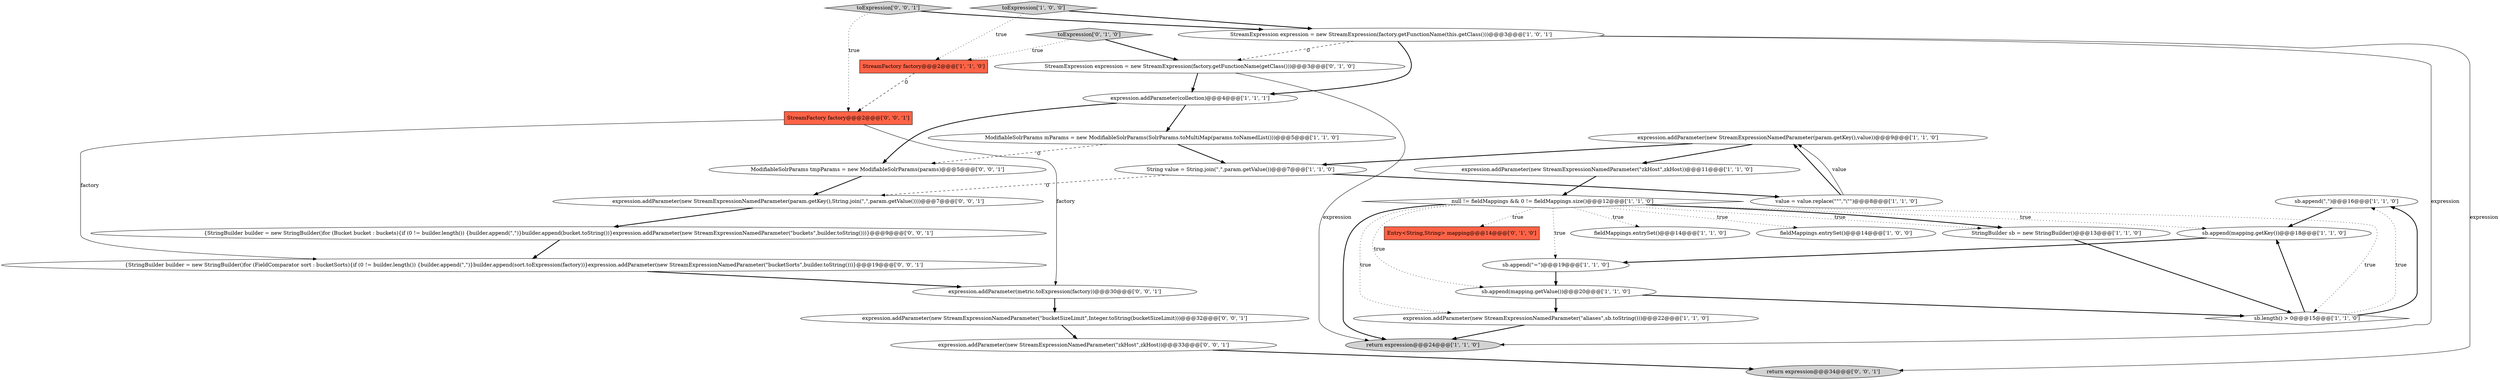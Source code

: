 digraph {
15 [style = filled, label = "sb.append(\",\")@@@16@@@['1', '1', '0']", fillcolor = white, shape = ellipse image = "AAA0AAABBB1BBB"];
32 [style = filled, label = "expression.addParameter(new StreamExpressionNamedParameter(\"bucketSizeLimit\",Integer.toString(bucketSizeLimit)))@@@32@@@['0', '0', '1']", fillcolor = white, shape = ellipse image = "AAA0AAABBB3BBB"];
7 [style = filled, label = "sb.append(\"=\")@@@19@@@['1', '1', '0']", fillcolor = white, shape = ellipse image = "AAA0AAABBB1BBB"];
23 [style = filled, label = "{StringBuilder builder = new StringBuilder()for (FieldComparator sort : bucketSorts){if (0 != builder.length()) {builder.append(\",\")}builder.append(sort.toExpression(factory))}expression.addParameter(new StreamExpressionNamedParameter(\"bucketSorts\",builder.toString()))}@@@19@@@['0', '0', '1']", fillcolor = white, shape = ellipse image = "AAA0AAABBB3BBB"];
29 [style = filled, label = "ModifiableSolrParams tmpParams = new ModifiableSolrParams(params)@@@5@@@['0', '0', '1']", fillcolor = white, shape = ellipse image = "AAA0AAABBB3BBB"];
1 [style = filled, label = "StreamFactory factory@@@2@@@['1', '1', '0']", fillcolor = tomato, shape = box image = "AAA0AAABBB1BBB"];
4 [style = filled, label = "expression.addParameter(new StreamExpressionNamedParameter(\"aliases\",sb.toString()))@@@22@@@['1', '1', '0']", fillcolor = white, shape = ellipse image = "AAA0AAABBB1BBB"];
28 [style = filled, label = "expression.addParameter(new StreamExpressionNamedParameter(\"zkHost\",zkHost))@@@33@@@['0', '0', '1']", fillcolor = white, shape = ellipse image = "AAA0AAABBB3BBB"];
17 [style = filled, label = "expression.addParameter(new StreamExpressionNamedParameter(param.getKey(),value))@@@9@@@['1', '1', '0']", fillcolor = white, shape = ellipse image = "AAA0AAABBB1BBB"];
9 [style = filled, label = "value = value.replace(\"\"\",\"\\\"\")@@@8@@@['1', '1', '0']", fillcolor = white, shape = ellipse image = "AAA0AAABBB1BBB"];
27 [style = filled, label = "{StringBuilder builder = new StringBuilder()for (Bucket bucket : buckets){if (0 != builder.length()) {builder.append(\",\")}builder.append(bucket.toString())}expression.addParameter(new StreamExpressionNamedParameter(\"buckets\",builder.toString()))}@@@9@@@['0', '0', '1']", fillcolor = white, shape = ellipse image = "AAA0AAABBB3BBB"];
25 [style = filled, label = "toExpression['0', '0', '1']", fillcolor = lightgray, shape = diamond image = "AAA0AAABBB3BBB"];
16 [style = filled, label = "sb.append(mapping.getValue())@@@20@@@['1', '1', '0']", fillcolor = white, shape = ellipse image = "AAA0AAABBB1BBB"];
13 [style = filled, label = "StringBuilder sb = new StringBuilder()@@@13@@@['1', '1', '0']", fillcolor = white, shape = ellipse image = "AAA0AAABBB1BBB"];
20 [style = filled, label = "Entry<String,String> mapping@@@14@@@['0', '1', '0']", fillcolor = tomato, shape = box image = "AAA0AAABBB2BBB"];
5 [style = filled, label = "expression.addParameter(new StreamExpressionNamedParameter(\"zkHost\",zkHost))@@@11@@@['1', '1', '0']", fillcolor = white, shape = ellipse image = "AAA0AAABBB1BBB"];
24 [style = filled, label = "expression.addParameter(metric.toExpression(factory))@@@30@@@['0', '0', '1']", fillcolor = white, shape = ellipse image = "AAA0AAABBB3BBB"];
22 [style = filled, label = "toExpression['0', '1', '0']", fillcolor = lightgray, shape = diamond image = "AAA0AAABBB2BBB"];
19 [style = filled, label = "String value = String.join(\",\",param.getValue())@@@7@@@['1', '1', '0']", fillcolor = white, shape = ellipse image = "AAA0AAABBB1BBB"];
8 [style = filled, label = "ModifiableSolrParams mParams = new ModifiableSolrParams(SolrParams.toMultiMap(params.toNamedList()))@@@5@@@['1', '1', '0']", fillcolor = white, shape = ellipse image = "AAA0AAABBB1BBB"];
12 [style = filled, label = "null != fieldMappings && 0 != fieldMappings.size()@@@12@@@['1', '1', '0']", fillcolor = white, shape = diamond image = "AAA0AAABBB1BBB"];
31 [style = filled, label = "return expression@@@34@@@['0', '0', '1']", fillcolor = lightgray, shape = ellipse image = "AAA0AAABBB3BBB"];
0 [style = filled, label = "return expression@@@24@@@['1', '1', '0']", fillcolor = lightgray, shape = ellipse image = "AAA0AAABBB1BBB"];
2 [style = filled, label = "toExpression['1', '0', '0']", fillcolor = lightgray, shape = diamond image = "AAA0AAABBB1BBB"];
18 [style = filled, label = "fieldMappings.entrySet()@@@14@@@['1', '1', '0']", fillcolor = white, shape = ellipse image = "AAA0AAABBB1BBB"];
6 [style = filled, label = "sb.append(mapping.getKey())@@@18@@@['1', '1', '0']", fillcolor = white, shape = ellipse image = "AAA0AAABBB1BBB"];
10 [style = filled, label = "fieldMappings.entrySet()@@@14@@@['1', '0', '0']", fillcolor = white, shape = ellipse image = "AAA0AAABBB1BBB"];
11 [style = filled, label = "sb.length() > 0@@@15@@@['1', '1', '0']", fillcolor = white, shape = diamond image = "AAA0AAABBB1BBB"];
26 [style = filled, label = "StreamFactory factory@@@2@@@['0', '0', '1']", fillcolor = tomato, shape = box image = "AAA0AAABBB3BBB"];
30 [style = filled, label = "expression.addParameter(new StreamExpressionNamedParameter(param.getKey(),String.join(\",\",param.getValue())))@@@7@@@['0', '0', '1']", fillcolor = white, shape = ellipse image = "AAA0AAABBB3BBB"];
3 [style = filled, label = "StreamExpression expression = new StreamExpression(factory.getFunctionName(this.getClass()))@@@3@@@['1', '0', '1']", fillcolor = white, shape = ellipse image = "AAA0AAABBB1BBB"];
14 [style = filled, label = "expression.addParameter(collection)@@@4@@@['1', '1', '1']", fillcolor = white, shape = ellipse image = "AAA0AAABBB1BBB"];
21 [style = filled, label = "StreamExpression expression = new StreamExpression(factory.getFunctionName(getClass()))@@@3@@@['0', '1', '0']", fillcolor = white, shape = ellipse image = "AAA1AAABBB2BBB"];
29->30 [style = bold, label=""];
28->31 [style = bold, label=""];
12->18 [style = dotted, label="true"];
12->0 [style = bold, label=""];
12->10 [style = dotted, label="true"];
21->0 [style = solid, label="expression"];
12->7 [style = dotted, label="true"];
24->32 [style = bold, label=""];
21->14 [style = bold, label=""];
25->3 [style = bold, label=""];
3->14 [style = bold, label=""];
19->9 [style = bold, label=""];
16->4 [style = bold, label=""];
23->24 [style = bold, label=""];
12->16 [style = dotted, label="true"];
12->11 [style = dotted, label="true"];
17->19 [style = bold, label=""];
7->16 [style = bold, label=""];
12->13 [style = dotted, label="true"];
3->21 [style = dashed, label="0"];
27->23 [style = bold, label=""];
8->29 [style = dashed, label="0"];
11->15 [style = bold, label=""];
25->26 [style = dotted, label="true"];
11->6 [style = bold, label=""];
12->20 [style = dotted, label="true"];
15->6 [style = bold, label=""];
19->30 [style = dashed, label="0"];
12->13 [style = bold, label=""];
2->3 [style = bold, label=""];
30->27 [style = bold, label=""];
14->29 [style = bold, label=""];
26->23 [style = solid, label="factory"];
2->1 [style = dotted, label="true"];
13->11 [style = bold, label=""];
12->4 [style = dotted, label="true"];
1->26 [style = dashed, label="0"];
9->17 [style = bold, label=""];
32->28 [style = bold, label=""];
3->31 [style = solid, label="expression"];
14->8 [style = bold, label=""];
22->1 [style = dotted, label="true"];
11->15 [style = dotted, label="true"];
5->12 [style = bold, label=""];
22->21 [style = bold, label=""];
6->7 [style = bold, label=""];
12->6 [style = dotted, label="true"];
9->17 [style = solid, label="value"];
26->24 [style = solid, label="factory"];
16->11 [style = bold, label=""];
3->0 [style = solid, label="expression"];
17->5 [style = bold, label=""];
4->0 [style = bold, label=""];
8->19 [style = bold, label=""];
}
